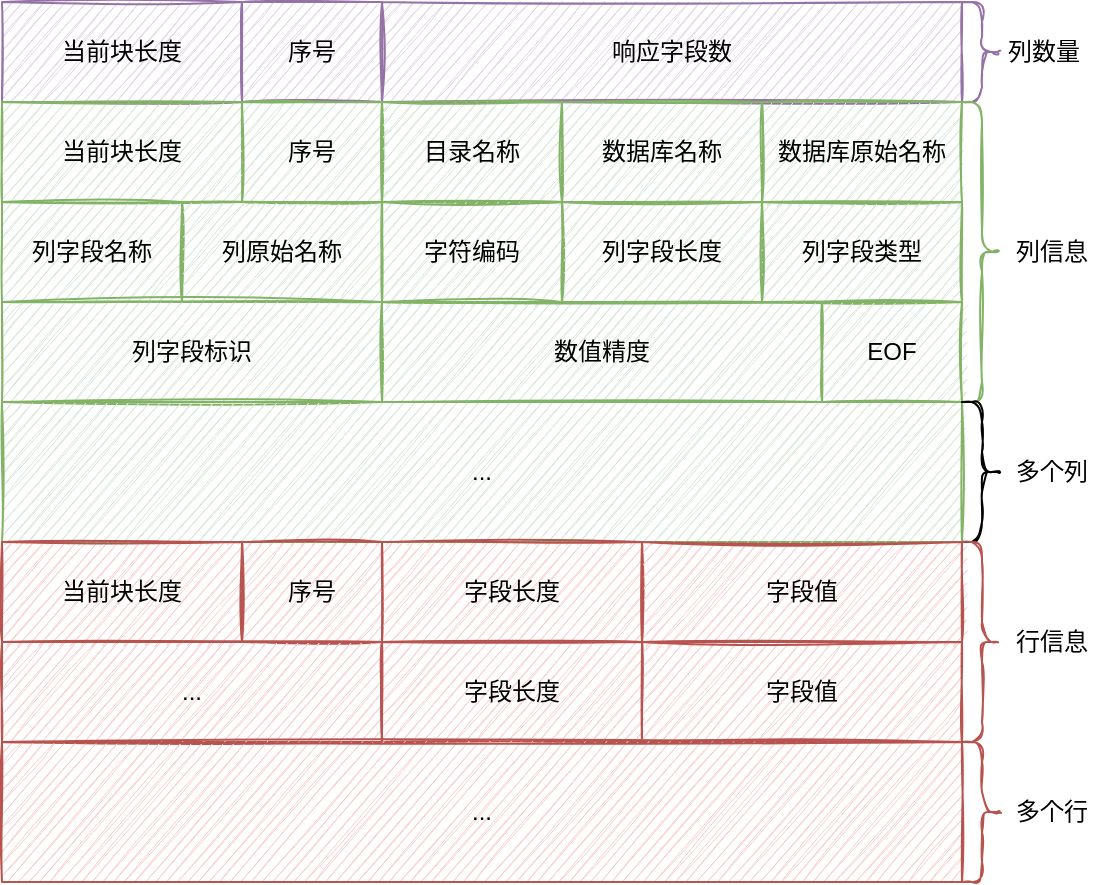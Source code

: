 <mxfile version="16.6.5" type="github">
  <diagram id="9ZpSaxzcpz4ULXaL1X-T" name="第 1 页">
    <mxGraphModel dx="946" dy="614" grid="1" gridSize="10" guides="1" tooltips="1" connect="1" arrows="1" fold="1" page="1" pageScale="1" pageWidth="827" pageHeight="1169" background="none" math="0" shadow="0">
      <root>
        <mxCell id="0" />
        <mxCell id="1" parent="0" />
        <mxCell id="QuoUFKUlMbN6moup9SOk-3" value="当前块长度" style="rounded=0;whiteSpace=wrap;html=1;fillStyle=auto;fillColor=#e1d5e7;gradientDirection=north;sketch=1;strokeColor=#9673a6;" parent="1" vertex="1">
          <mxGeometry x="120" y="100" width="120" height="50" as="geometry" />
        </mxCell>
        <mxCell id="QuoUFKUlMbN6moup9SOk-5" value="序号" style="rounded=0;whiteSpace=wrap;html=1;fillStyle=auto;fillColor=#e1d5e7;gradientDirection=north;sketch=1;strokeColor=#9673a6;" parent="1" vertex="1">
          <mxGeometry x="240" y="100" width="70" height="50" as="geometry" />
        </mxCell>
        <mxCell id="MB-VqiBG7htkjkmLjJ8e-6" value="响应字段数" style="rounded=0;whiteSpace=wrap;html=1;fillStyle=auto;fillColor=#e1d5e7;gradientDirection=north;sketch=1;strokeColor=#9673a6;" parent="1" vertex="1">
          <mxGeometry x="310" y="100" width="290" height="50" as="geometry" />
        </mxCell>
        <mxCell id="i-7tSpso-G0HtrBFlRGV-1" value="" style="shape=curlyBracket;whiteSpace=wrap;html=1;rounded=1;flipH=1;sketch=1;fillColor=#e1d5e7;strokeColor=#9673a6;" vertex="1" parent="1">
          <mxGeometry x="600" y="100" width="20" height="50" as="geometry" />
        </mxCell>
        <mxCell id="i-7tSpso-G0HtrBFlRGV-2" value="列数量" style="text;html=1;strokeColor=none;fillColor=none;align=center;verticalAlign=middle;whiteSpace=wrap;rounded=0;sketch=1;" vertex="1" parent="1">
          <mxGeometry x="616" y="115" width="50" height="20" as="geometry" />
        </mxCell>
        <mxCell id="i-7tSpso-G0HtrBFlRGV-3" value="当前块长度" style="rounded=0;whiteSpace=wrap;html=1;fillStyle=auto;fillColor=#d5e8d4;gradientDirection=north;sketch=1;strokeColor=#82b366;" vertex="1" parent="1">
          <mxGeometry x="120" y="150" width="120" height="50" as="geometry" />
        </mxCell>
        <mxCell id="i-7tSpso-G0HtrBFlRGV-4" value="序号" style="rounded=0;whiteSpace=wrap;html=1;fillStyle=auto;fillColor=#d5e8d4;gradientDirection=north;sketch=1;strokeColor=#82b366;" vertex="1" parent="1">
          <mxGeometry x="240" y="150" width="70" height="50" as="geometry" />
        </mxCell>
        <mxCell id="i-7tSpso-G0HtrBFlRGV-5" value="目录名称" style="rounded=0;whiteSpace=wrap;html=1;fillStyle=auto;fillColor=#d5e8d4;gradientDirection=north;sketch=1;strokeColor=#82b366;" vertex="1" parent="1">
          <mxGeometry x="310" y="150" width="90" height="50" as="geometry" />
        </mxCell>
        <mxCell id="i-7tSpso-G0HtrBFlRGV-6" value="数据库名称" style="rounded=0;whiteSpace=wrap;html=1;fillStyle=auto;fillColor=#d5e8d4;gradientDirection=north;sketch=1;strokeColor=#82b366;" vertex="1" parent="1">
          <mxGeometry x="400" y="150" width="100" height="50" as="geometry" />
        </mxCell>
        <mxCell id="i-7tSpso-G0HtrBFlRGV-7" value="数据库原始名称" style="rounded=0;whiteSpace=wrap;html=1;fillStyle=auto;fillColor=#d5e8d4;gradientDirection=north;sketch=1;strokeColor=#82b366;" vertex="1" parent="1">
          <mxGeometry x="500" y="150" width="100" height="50" as="geometry" />
        </mxCell>
        <mxCell id="i-7tSpso-G0HtrBFlRGV-14" value="列字段名称" style="rounded=0;whiteSpace=wrap;html=1;fillStyle=auto;fillColor=#d5e8d4;gradientDirection=north;sketch=1;strokeColor=#82b366;" vertex="1" parent="1">
          <mxGeometry x="120" y="200" width="90" height="50" as="geometry" />
        </mxCell>
        <mxCell id="i-7tSpso-G0HtrBFlRGV-15" value="列原始名称" style="rounded=0;whiteSpace=wrap;html=1;fillStyle=auto;fillColor=#d5e8d4;gradientDirection=north;sketch=1;strokeColor=#82b366;" vertex="1" parent="1">
          <mxGeometry x="210" y="200" width="100" height="50" as="geometry" />
        </mxCell>
        <mxCell id="i-7tSpso-G0HtrBFlRGV-16" value="字符编码" style="rounded=0;whiteSpace=wrap;html=1;fillStyle=auto;fillColor=#d5e8d4;gradientDirection=north;sketch=1;strokeColor=#82b366;" vertex="1" parent="1">
          <mxGeometry x="310" y="200" width="90" height="50" as="geometry" />
        </mxCell>
        <mxCell id="i-7tSpso-G0HtrBFlRGV-17" value="列字段长度" style="rounded=0;whiteSpace=wrap;html=1;fillStyle=auto;fillColor=#d5e8d4;gradientDirection=north;sketch=1;strokeColor=#82b366;" vertex="1" parent="1">
          <mxGeometry x="400" y="200" width="100" height="50" as="geometry" />
        </mxCell>
        <mxCell id="i-7tSpso-G0HtrBFlRGV-18" value="列字段类型" style="rounded=0;whiteSpace=wrap;html=1;fillStyle=auto;fillColor=#d5e8d4;gradientDirection=north;sketch=1;strokeColor=#82b366;" vertex="1" parent="1">
          <mxGeometry x="500" y="200" width="100" height="50" as="geometry" />
        </mxCell>
        <mxCell id="i-7tSpso-G0HtrBFlRGV-19" value="列字段标识" style="rounded=0;whiteSpace=wrap;html=1;fillStyle=auto;fillColor=#d5e8d4;gradientDirection=north;sketch=1;strokeColor=#82b366;" vertex="1" parent="1">
          <mxGeometry x="120" y="250" width="190" height="50" as="geometry" />
        </mxCell>
        <mxCell id="i-7tSpso-G0HtrBFlRGV-20" value="数值精度" style="rounded=0;whiteSpace=wrap;html=1;fillStyle=auto;fillColor=#d5e8d4;gradientDirection=north;sketch=1;strokeColor=#82b366;" vertex="1" parent="1">
          <mxGeometry x="310" y="250" width="220" height="50" as="geometry" />
        </mxCell>
        <mxCell id="i-7tSpso-G0HtrBFlRGV-21" value="EOF" style="rounded=0;whiteSpace=wrap;html=1;fillStyle=auto;fillColor=#d5e8d4;gradientDirection=north;sketch=1;strokeColor=#82b366;" vertex="1" parent="1">
          <mxGeometry x="530" y="250" width="70" height="50" as="geometry" />
        </mxCell>
        <mxCell id="i-7tSpso-G0HtrBFlRGV-22" value="" style="shape=curlyBracket;whiteSpace=wrap;html=1;rounded=1;flipH=1;fillColor=#d5e8d4;strokeColor=#82b366;sketch=1;" vertex="1" parent="1">
          <mxGeometry x="600" y="150" width="20" height="150" as="geometry" />
        </mxCell>
        <mxCell id="i-7tSpso-G0HtrBFlRGV-23" value="列信息" style="text;html=1;strokeColor=none;fillColor=none;align=center;verticalAlign=middle;whiteSpace=wrap;rounded=0;sketch=1;" vertex="1" parent="1">
          <mxGeometry x="620" y="215" width="50" height="20" as="geometry" />
        </mxCell>
        <mxCell id="i-7tSpso-G0HtrBFlRGV-24" value="..." style="rounded=0;whiteSpace=wrap;html=1;fillStyle=auto;fillColor=#d5e8d4;gradientDirection=north;sketch=1;strokeColor=#82b366;" vertex="1" parent="1">
          <mxGeometry x="120" y="300" width="480" height="70" as="geometry" />
        </mxCell>
        <mxCell id="i-7tSpso-G0HtrBFlRGV-27" value="" style="shape=curlyBracket;whiteSpace=wrap;html=1;rounded=1;flipH=1;sketch=1;fillColor=none;" vertex="1" parent="1">
          <mxGeometry x="600" y="300" width="20" height="70" as="geometry" />
        </mxCell>
        <mxCell id="i-7tSpso-G0HtrBFlRGV-28" value="多个列" style="text;html=1;strokeColor=none;fillColor=none;align=center;verticalAlign=middle;whiteSpace=wrap;rounded=0;sketch=1;" vertex="1" parent="1">
          <mxGeometry x="620" y="325" width="50" height="20" as="geometry" />
        </mxCell>
        <mxCell id="i-7tSpso-G0HtrBFlRGV-29" value="当前块长度" style="rounded=0;whiteSpace=wrap;html=1;fillStyle=auto;fillColor=#f8cecc;gradientDirection=north;sketch=1;strokeColor=#b85450;" vertex="1" parent="1">
          <mxGeometry x="120" y="370" width="120" height="50" as="geometry" />
        </mxCell>
        <mxCell id="i-7tSpso-G0HtrBFlRGV-30" value="序号" style="rounded=0;whiteSpace=wrap;html=1;fillStyle=auto;fillColor=#f8cecc;gradientDirection=north;sketch=1;strokeColor=#b85450;" vertex="1" parent="1">
          <mxGeometry x="240" y="370" width="70" height="50" as="geometry" />
        </mxCell>
        <mxCell id="i-7tSpso-G0HtrBFlRGV-31" value="字段长度" style="rounded=0;whiteSpace=wrap;html=1;fillStyle=auto;fillColor=#f8cecc;gradientDirection=north;sketch=1;strokeColor=#b85450;" vertex="1" parent="1">
          <mxGeometry x="310" y="370" width="130" height="50" as="geometry" />
        </mxCell>
        <mxCell id="i-7tSpso-G0HtrBFlRGV-32" value="字段值" style="rounded=0;whiteSpace=wrap;html=1;fillStyle=auto;fillColor=#f8cecc;gradientDirection=north;sketch=1;strokeColor=#b85450;" vertex="1" parent="1">
          <mxGeometry x="440" y="370" width="160" height="50" as="geometry" />
        </mxCell>
        <mxCell id="i-7tSpso-G0HtrBFlRGV-33" value="..." style="rounded=0;whiteSpace=wrap;html=1;fillStyle=auto;fillColor=#f8cecc;gradientDirection=north;sketch=1;strokeColor=#b85450;" vertex="1" parent="1">
          <mxGeometry x="120" y="420" width="190" height="50" as="geometry" />
        </mxCell>
        <mxCell id="i-7tSpso-G0HtrBFlRGV-39" value="字段长度" style="rounded=0;whiteSpace=wrap;html=1;fillStyle=auto;fillColor=#f8cecc;gradientDirection=north;sketch=1;strokeColor=#b85450;" vertex="1" parent="1">
          <mxGeometry x="310" y="420" width="130" height="50" as="geometry" />
        </mxCell>
        <mxCell id="i-7tSpso-G0HtrBFlRGV-40" value="字段值" style="rounded=0;whiteSpace=wrap;html=1;fillStyle=auto;fillColor=#f8cecc;gradientDirection=north;sketch=1;strokeColor=#b85450;" vertex="1" parent="1">
          <mxGeometry x="440" y="420" width="160" height="50" as="geometry" />
        </mxCell>
        <mxCell id="i-7tSpso-G0HtrBFlRGV-41" value="" style="shape=curlyBracket;whiteSpace=wrap;html=1;rounded=1;flipH=1;sketch=1;fillColor=#f8cecc;strokeColor=#b85450;" vertex="1" parent="1">
          <mxGeometry x="600" y="370" width="20" height="100" as="geometry" />
        </mxCell>
        <mxCell id="i-7tSpso-G0HtrBFlRGV-42" value="行信息" style="text;html=1;strokeColor=none;fillColor=none;align=center;verticalAlign=middle;whiteSpace=wrap;rounded=0;sketch=1;" vertex="1" parent="1">
          <mxGeometry x="620" y="410" width="50" height="20" as="geometry" />
        </mxCell>
        <mxCell id="i-7tSpso-G0HtrBFlRGV-43" value="..." style="rounded=0;whiteSpace=wrap;html=1;fillStyle=auto;fillColor=#f8cecc;gradientDirection=north;sketch=1;strokeColor=#b85450;" vertex="1" parent="1">
          <mxGeometry x="120" y="470" width="480" height="70" as="geometry" />
        </mxCell>
        <mxCell id="i-7tSpso-G0HtrBFlRGV-44" value="" style="shape=curlyBracket;whiteSpace=wrap;html=1;rounded=1;flipH=1;sketch=1;fillColor=#f8cecc;strokeColor=#b85450;" vertex="1" parent="1">
          <mxGeometry x="600" y="470" width="20" height="70" as="geometry" />
        </mxCell>
        <mxCell id="i-7tSpso-G0HtrBFlRGV-45" value="多个行" style="text;html=1;strokeColor=none;fillColor=none;align=center;verticalAlign=middle;whiteSpace=wrap;rounded=0;sketch=1;" vertex="1" parent="1">
          <mxGeometry x="620" y="495" width="50" height="20" as="geometry" />
        </mxCell>
      </root>
    </mxGraphModel>
  </diagram>
</mxfile>
